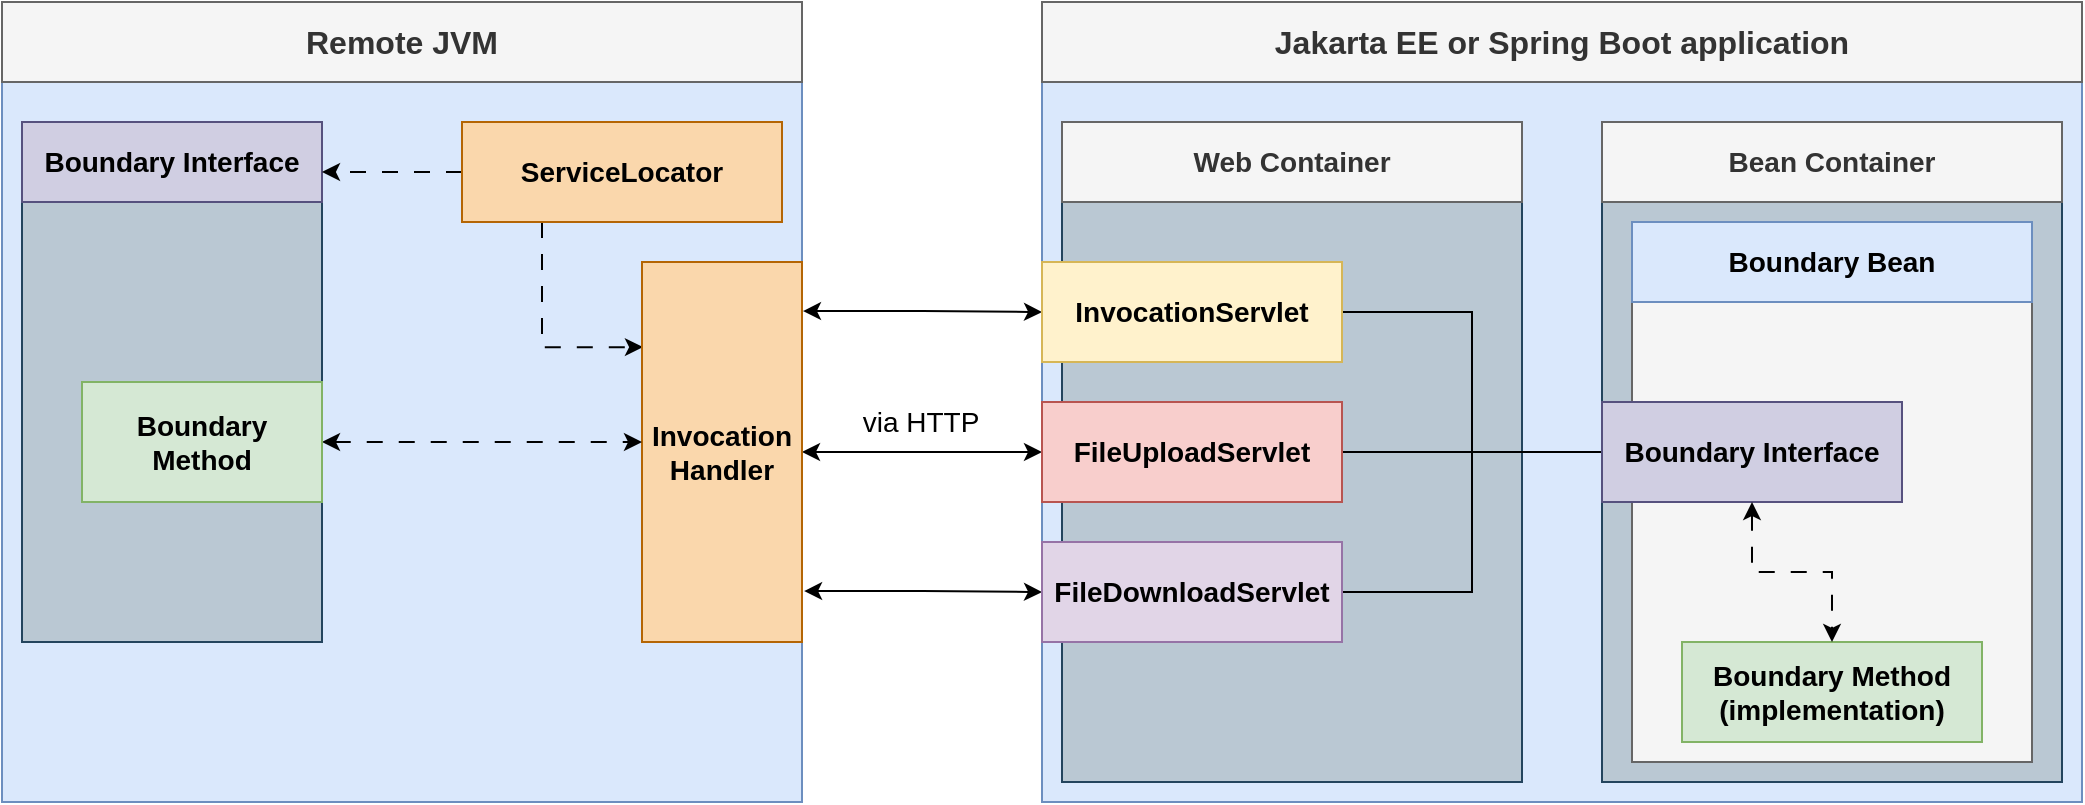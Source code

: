 <mxfile version="20.8.16" type="device"><diagram name="Page-1" id="YZVjLIQGINZwSpg6Al6F"><mxGraphModel dx="954" dy="674" grid="1" gridSize="10" guides="1" tooltips="1" connect="1" arrows="1" fold="1" page="1" pageScale="1" pageWidth="1169" pageHeight="827" math="0" shadow="0"><root><mxCell id="0"/><mxCell id="1" parent="0"/><mxCell id="BEr6sVWeKU32G3TGQ2Xp-21" value="" style="rounded=0;whiteSpace=wrap;html=1;fillColor=#dae8fc;strokeColor=#6c8ebf;" vertex="1" parent="1"><mxGeometry x="40" y="120" width="400" height="400" as="geometry"/></mxCell><mxCell id="BEr6sVWeKU32G3TGQ2Xp-24" value="" style="rounded=0;whiteSpace=wrap;html=1;fillColor=#bac8d3;strokeColor=#23445d;" vertex="1" parent="1"><mxGeometry x="50" y="180" width="150" height="260" as="geometry"/></mxCell><mxCell id="BEr6sVWeKU32G3TGQ2Xp-17" value="" style="rounded=0;whiteSpace=wrap;html=1;fillColor=#dae8fc;strokeColor=#6c8ebf;" vertex="1" parent="1"><mxGeometry x="560" y="120" width="520" height="400" as="geometry"/></mxCell><mxCell id="BEr6sVWeKU32G3TGQ2Xp-10" value="" style="rounded=0;whiteSpace=wrap;html=1;fillColor=#bac8d3;strokeColor=#23445d;" vertex="1" parent="1"><mxGeometry x="570" y="180" width="230" height="330" as="geometry"/></mxCell><mxCell id="BEr6sVWeKU32G3TGQ2Xp-2" value="Boundary Interface" style="rounded=0;whiteSpace=wrap;html=1;fillColor=#d0cee2;strokeColor=#56517e;fontSize=14;fontStyle=1" vertex="1" parent="1"><mxGeometry x="50" y="180" width="150" height="40" as="geometry"/></mxCell><mxCell id="BEr6sVWeKU32G3TGQ2Xp-25" style="edgeStyle=orthogonalEdgeStyle;rounded=0;orthogonalLoop=1;jettySize=auto;html=1;fontSize=16;dashed=1;dashPattern=8 8;" edge="1" parent="1" source="BEr6sVWeKU32G3TGQ2Xp-3" target="BEr6sVWeKU32G3TGQ2Xp-2"><mxGeometry relative="1" as="geometry"><Array as="points"><mxPoint x="220" y="205"/><mxPoint x="220" y="205"/></Array></mxGeometry></mxCell><mxCell id="BEr6sVWeKU32G3TGQ2Xp-26" style="edgeStyle=orthogonalEdgeStyle;rounded=0;orthogonalLoop=1;jettySize=auto;html=1;entryX=0.006;entryY=0.224;entryDx=0;entryDy=0;entryPerimeter=0;dashed=1;dashPattern=8 8;fontSize=16;" edge="1" parent="1" source="BEr6sVWeKU32G3TGQ2Xp-3" target="BEr6sVWeKU32G3TGQ2Xp-4"><mxGeometry relative="1" as="geometry"><Array as="points"><mxPoint x="310" y="293"/></Array></mxGeometry></mxCell><mxCell id="BEr6sVWeKU32G3TGQ2Xp-3" value="ServiceLocator&lt;br style=&quot;font-size: 14px;&quot;&gt;" style="rounded=0;whiteSpace=wrap;html=1;fontSize=14;fontStyle=1;fillColor=#fad7ac;strokeColor=#b46504;" vertex="1" parent="1"><mxGeometry x="270" y="180" width="160" height="50" as="geometry"/></mxCell><mxCell id="BEr6sVWeKU32G3TGQ2Xp-28" style="edgeStyle=orthogonalEdgeStyle;rounded=0;orthogonalLoop=1;jettySize=auto;html=1;entryX=0;entryY=0.5;entryDx=0;entryDy=0;fontSize=16;startArrow=classic;startFill=1;exitX=1.006;exitY=0.129;exitDx=0;exitDy=0;exitPerimeter=0;" edge="1" parent="1" source="BEr6sVWeKU32G3TGQ2Xp-4" target="BEr6sVWeKU32G3TGQ2Xp-7"><mxGeometry relative="1" as="geometry"/></mxCell><mxCell id="BEr6sVWeKU32G3TGQ2Xp-29" style="edgeStyle=orthogonalEdgeStyle;rounded=0;orthogonalLoop=1;jettySize=auto;html=1;fontSize=16;startArrow=classic;startFill=1;" edge="1" parent="1" source="BEr6sVWeKU32G3TGQ2Xp-4" target="BEr6sVWeKU32G3TGQ2Xp-8"><mxGeometry relative="1" as="geometry"/></mxCell><mxCell id="BEr6sVWeKU32G3TGQ2Xp-31" value="via HTTP" style="edgeLabel;html=1;align=center;verticalAlign=middle;resizable=0;points=[];fontSize=14;" vertex="1" connectable="0" parent="BEr6sVWeKU32G3TGQ2Xp-29"><mxGeometry x="-0.139" relative="1" as="geometry"><mxPoint x="7" y="-15" as="offset"/></mxGeometry></mxCell><mxCell id="BEr6sVWeKU32G3TGQ2Xp-30" style="edgeStyle=orthogonalEdgeStyle;rounded=0;orthogonalLoop=1;jettySize=auto;html=1;fontSize=16;startArrow=classic;startFill=1;exitX=1.013;exitY=0.866;exitDx=0;exitDy=0;exitPerimeter=0;" edge="1" parent="1" source="BEr6sVWeKU32G3TGQ2Xp-4" target="BEr6sVWeKU32G3TGQ2Xp-9"><mxGeometry relative="1" as="geometry"/></mxCell><mxCell id="BEr6sVWeKU32G3TGQ2Xp-4" value="Invocation&lt;br style=&quot;font-size: 14px;&quot;&gt;Handler" style="rounded=0;whiteSpace=wrap;html=1;fontSize=14;fontStyle=1;fillColor=#fad7ac;strokeColor=#b46504;" vertex="1" parent="1"><mxGeometry x="360" y="250" width="80" height="190" as="geometry"/></mxCell><mxCell id="BEr6sVWeKU32G3TGQ2Xp-6" value="Web Container" style="rounded=0;whiteSpace=wrap;html=1;fontStyle=1;fillColor=#f5f5f5;fontColor=#333333;strokeColor=#666666;fontSize=14;" vertex="1" parent="1"><mxGeometry x="570" y="180" width="230" height="40" as="geometry"/></mxCell><mxCell id="BEr6sVWeKU32G3TGQ2Xp-32" style="edgeStyle=orthogonalEdgeStyle;rounded=0;orthogonalLoop=1;jettySize=auto;html=1;entryX=0;entryY=0.5;entryDx=0;entryDy=0;fontSize=14;startArrow=none;startFill=0;endArrow=none;endFill=0;" edge="1" parent="1" source="BEr6sVWeKU32G3TGQ2Xp-7" target="BEr6sVWeKU32G3TGQ2Xp-13"><mxGeometry relative="1" as="geometry"/></mxCell><mxCell id="BEr6sVWeKU32G3TGQ2Xp-7" value="InvocationServlet" style="rounded=0;whiteSpace=wrap;html=1;fillColor=#fff2cc;strokeColor=#d6b656;fontSize=14;fontStyle=1" vertex="1" parent="1"><mxGeometry x="560" y="250" width="150" height="50" as="geometry"/></mxCell><mxCell id="BEr6sVWeKU32G3TGQ2Xp-33" style="edgeStyle=orthogonalEdgeStyle;rounded=0;orthogonalLoop=1;jettySize=auto;html=1;fontSize=14;startArrow=none;startFill=0;endArrow=none;endFill=0;entryX=0;entryY=0.5;entryDx=0;entryDy=0;" edge="1" parent="1" source="BEr6sVWeKU32G3TGQ2Xp-8" target="BEr6sVWeKU32G3TGQ2Xp-13"><mxGeometry relative="1" as="geometry"><mxPoint x="830" y="345" as="targetPoint"/></mxGeometry></mxCell><mxCell id="BEr6sVWeKU32G3TGQ2Xp-8" value="FileUploadServlet" style="rounded=0;whiteSpace=wrap;html=1;fillColor=#f8cecc;strokeColor=#b85450;fontStyle=1;fontSize=14;" vertex="1" parent="1"><mxGeometry x="560" y="320" width="150" height="50" as="geometry"/></mxCell><mxCell id="BEr6sVWeKU32G3TGQ2Xp-34" style="edgeStyle=orthogonalEdgeStyle;rounded=0;orthogonalLoop=1;jettySize=auto;html=1;entryX=0;entryY=0.5;entryDx=0;entryDy=0;fontSize=14;startArrow=none;startFill=0;endArrow=none;endFill=0;" edge="1" parent="1" source="BEr6sVWeKU32G3TGQ2Xp-9" target="BEr6sVWeKU32G3TGQ2Xp-13"><mxGeometry relative="1" as="geometry"/></mxCell><mxCell id="BEr6sVWeKU32G3TGQ2Xp-9" value="FileDownloadServlet" style="rounded=0;whiteSpace=wrap;html=1;fillColor=#e1d5e7;strokeColor=#9673a6;fontStyle=1;fontSize=14;" vertex="1" parent="1"><mxGeometry x="560" y="390" width="150" height="50" as="geometry"/></mxCell><mxCell id="BEr6sVWeKU32G3TGQ2Xp-11" value="" style="rounded=0;whiteSpace=wrap;html=1;fillColor=#bac8d3;strokeColor=#23445d;" vertex="1" parent="1"><mxGeometry x="840" y="180" width="230" height="330" as="geometry"/></mxCell><mxCell id="BEr6sVWeKU32G3TGQ2Xp-12" value="Bean Container" style="rounded=0;whiteSpace=wrap;html=1;fontStyle=1;fillColor=#f5f5f5;fontColor=#333333;strokeColor=#666666;fontSize=14;" vertex="1" parent="1"><mxGeometry x="840" y="180" width="230" height="40" as="geometry"/></mxCell><mxCell id="BEr6sVWeKU32G3TGQ2Xp-27" style="edgeStyle=orthogonalEdgeStyle;rounded=0;orthogonalLoop=1;jettySize=auto;html=1;dashed=1;dashPattern=8 8;fontSize=16;startArrow=classic;startFill=1;" edge="1" parent="1" source="BEr6sVWeKU32G3TGQ2Xp-16" target="BEr6sVWeKU32G3TGQ2Xp-4"><mxGeometry relative="1" as="geometry"><Array as="points"><mxPoint x="310" y="340"/><mxPoint x="310" y="340"/></Array></mxGeometry></mxCell><mxCell id="BEr6sVWeKU32G3TGQ2Xp-16" value="Boundary Method" style="rounded=0;whiteSpace=wrap;html=1;fontSize=14;fontStyle=1;fillColor=#d5e8d4;strokeColor=#82b366;" vertex="1" parent="1"><mxGeometry x="80" y="310" width="120" height="60" as="geometry"/></mxCell><mxCell id="BEr6sVWeKU32G3TGQ2Xp-18" value="Jakarta EE or Spring Boot application" style="rounded=0;whiteSpace=wrap;html=1;fontStyle=1;fontSize=16;fillColor=#f5f5f5;fontColor=#333333;strokeColor=#666666;" vertex="1" parent="1"><mxGeometry x="560" y="120" width="520" height="40" as="geometry"/></mxCell><mxCell id="BEr6sVWeKU32G3TGQ2Xp-22" value="Remote JVM" style="rounded=0;whiteSpace=wrap;html=1;fontStyle=1;fontSize=16;fillColor=#f5f5f5;fontColor=#333333;strokeColor=#666666;" vertex="1" parent="1"><mxGeometry x="40" y="120" width="400" height="40" as="geometry"/></mxCell><mxCell id="BEr6sVWeKU32G3TGQ2Xp-37" value="" style="rounded=0;whiteSpace=wrap;html=1;fontSize=14;fillColor=#f5f5f5;strokeColor=#666666;fontColor=#333333;" vertex="1" parent="1"><mxGeometry x="855" y="230" width="200" height="270" as="geometry"/></mxCell><mxCell id="BEr6sVWeKU32G3TGQ2Xp-39" value="Boundary Bean" style="rounded=0;whiteSpace=wrap;html=1;fontSize=14;fontStyle=1;fillColor=#dae8fc;strokeColor=#6c8ebf;" vertex="1" parent="1"><mxGeometry x="855" y="230" width="200" height="40" as="geometry"/></mxCell><mxCell id="BEr6sVWeKU32G3TGQ2Xp-13" value="Boundary Interface" style="rounded=0;whiteSpace=wrap;html=1;fillColor=#d0cee2;strokeColor=#56517e;fontSize=14;fontStyle=1" vertex="1" parent="1"><mxGeometry x="840" y="320" width="150" height="50" as="geometry"/></mxCell><mxCell id="BEr6sVWeKU32G3TGQ2Xp-15" value="Boundary Method (implementation)" style="rounded=0;whiteSpace=wrap;html=1;fontSize=14;fontStyle=1;fillColor=#d5e8d4;strokeColor=#82b366;" vertex="1" parent="1"><mxGeometry x="880" y="440" width="150" height="50" as="geometry"/></mxCell><mxCell id="BEr6sVWeKU32G3TGQ2Xp-35" style="edgeStyle=orthogonalEdgeStyle;rounded=0;orthogonalLoop=1;jettySize=auto;html=1;fontSize=14;startArrow=classic;startFill=1;endArrow=classic;endFill=1;dashed=1;dashPattern=8 8;" edge="1" parent="1" source="BEr6sVWeKU32G3TGQ2Xp-13" target="BEr6sVWeKU32G3TGQ2Xp-15"><mxGeometry relative="1" as="geometry"/></mxCell></root></mxGraphModel></diagram></mxfile>